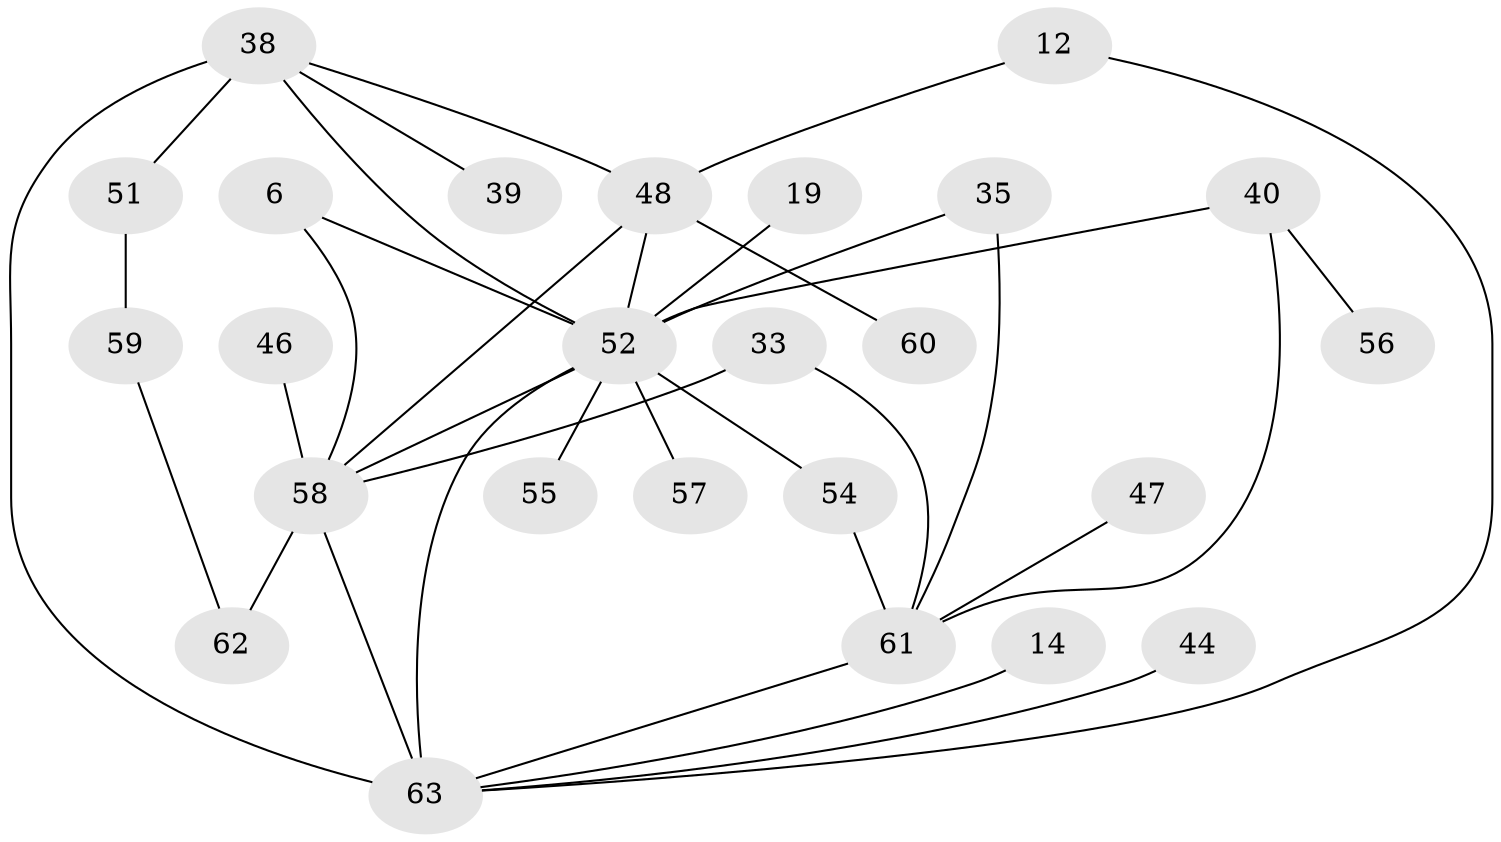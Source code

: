 // original degree distribution, {4: 0.12698412698412698, 5: 0.07936507936507936, 3: 0.1746031746031746, 7: 0.031746031746031744, 2: 0.3333333333333333, 6: 0.031746031746031744, 9: 0.015873015873015872, 1: 0.20634920634920634}
// Generated by graph-tools (version 1.1) at 2025/45/03/04/25 21:45:05]
// undirected, 25 vertices, 35 edges
graph export_dot {
graph [start="1"]
  node [color=gray90,style=filled];
  6;
  12;
  14;
  19;
  33 [super="+28"];
  35;
  38 [super="+32+20"];
  39;
  40 [super="+23+24"];
  44;
  46;
  47;
  48 [super="+41+34"];
  51 [super="+50"];
  52 [super="+5+18+10"];
  54;
  55;
  56;
  57 [super="+53"];
  58 [super="+26+43"];
  59;
  60;
  61 [super="+30"];
  62 [super="+29+49+25"];
  63 [super="+37+45+27"];
  6 -- 52;
  6 -- 58;
  12 -- 48;
  12 -- 63;
  14 -- 63;
  19 -- 52;
  33 -- 58;
  33 -- 61;
  35 -- 52;
  35 -- 61;
  38 -- 51;
  38 -- 48;
  38 -- 39;
  38 -- 63 [weight=2];
  38 -- 52;
  40 -- 52 [weight=2];
  40 -- 56;
  40 -- 61 [weight=2];
  44 -- 63;
  46 -- 58;
  47 -- 61;
  48 -- 60;
  48 -- 52 [weight=4];
  48 -- 58 [weight=2];
  51 -- 59 [weight=2];
  52 -- 55;
  52 -- 54;
  52 -- 58;
  52 -- 63 [weight=2];
  52 -- 57;
  54 -- 61;
  58 -- 62 [weight=5];
  58 -- 63 [weight=4];
  59 -- 62;
  61 -- 63 [weight=2];
}
